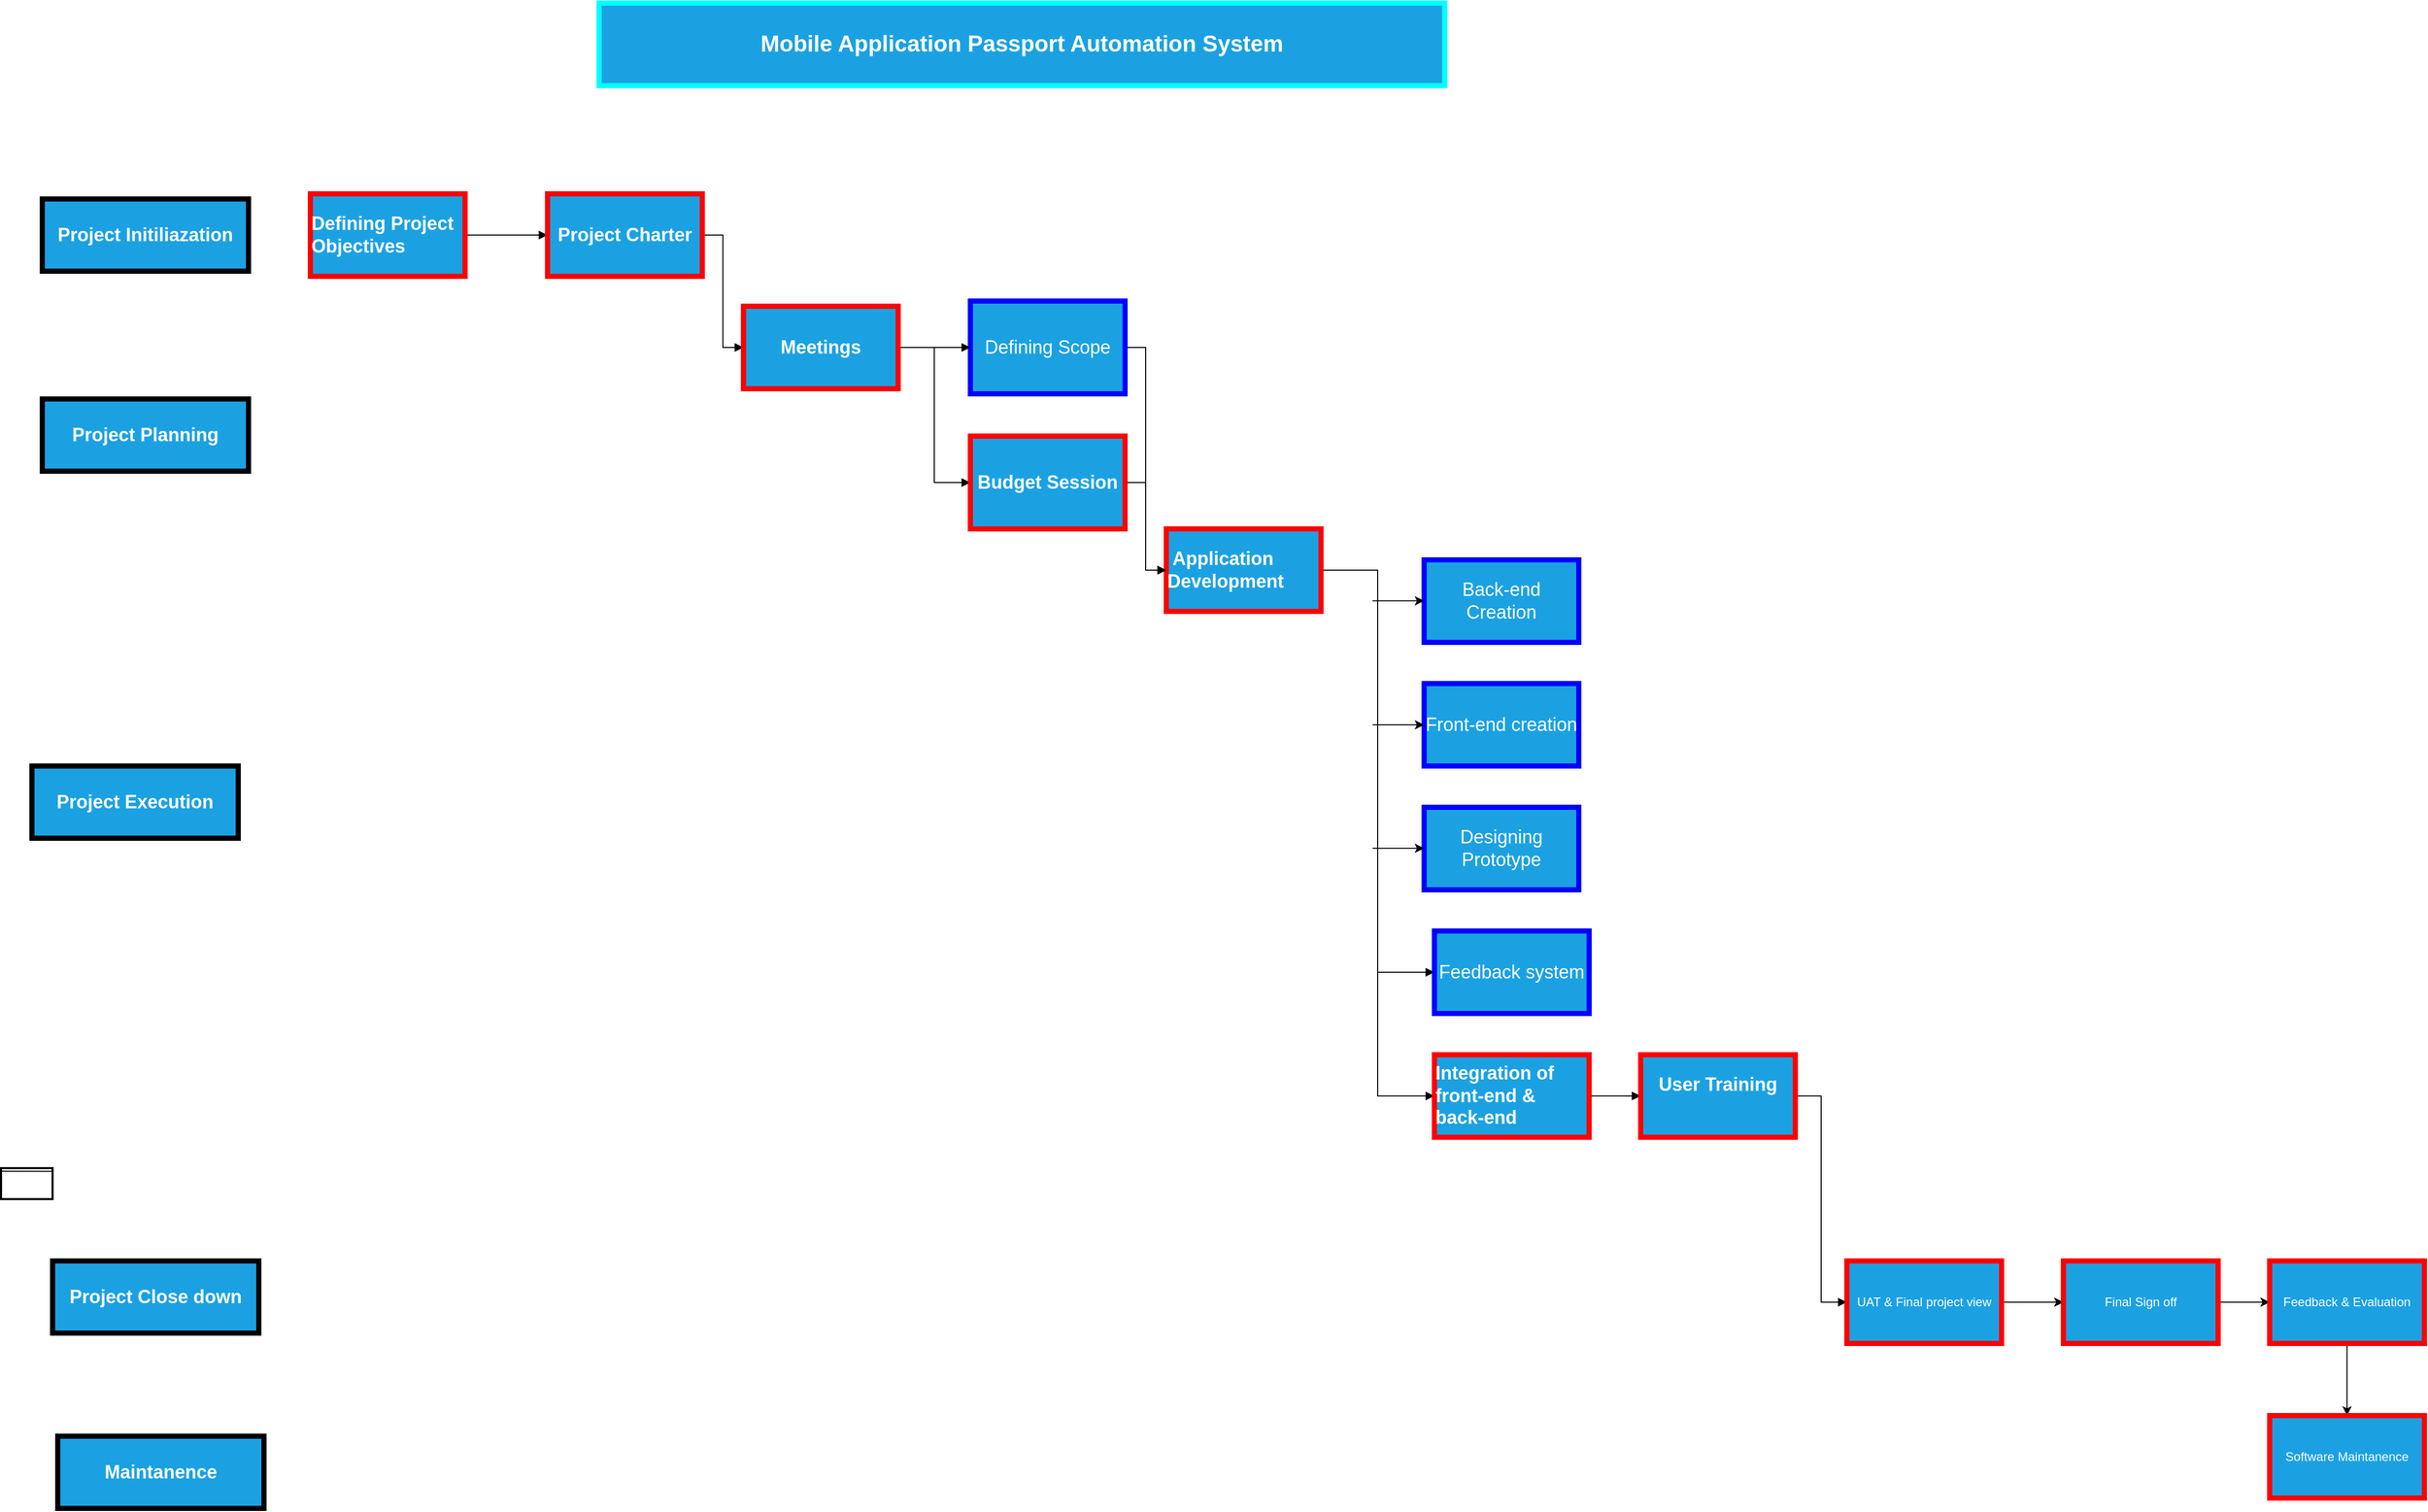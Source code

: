 <mxfile version="22.1.2" type="device">
  <diagram id="6TuDyKd1yB-v-Oty1cXT" name="Page-1">
    <mxGraphModel dx="3183" dy="1380" grid="1" gridSize="10" guides="1" tooltips="1" connect="1" arrows="1" fold="1" page="1" pageScale="1" pageWidth="850" pageHeight="1100" math="0" shadow="0">
      <root>
        <mxCell id="0" />
        <mxCell id="1" parent="0" />
        <mxCell id="EmXWq6hltBO1vNTIZp0k-35" style="edgeStyle=orthogonalEdgeStyle;rounded=0;orthogonalLoop=1;jettySize=auto;html=1;exitX=1;exitY=0.5;exitDx=0;exitDy=0;endArrow=block;endFill=1;" parent="1" source="EmXWq6hltBO1vNTIZp0k-7" target="EmXWq6hltBO1vNTIZp0k-8" edge="1">
          <mxGeometry relative="1" as="geometry" />
        </mxCell>
        <mxCell id="EmXWq6hltBO1vNTIZp0k-7" value="&lt;div style=&quot;text-align: left&quot;&gt;&lt;font face=&quot;calibri, sans-serif&quot;&gt;&lt;span style=&quot;font-size: 18px;&quot;&gt;&lt;b&gt;Defining Project Objectives&lt;/b&gt;&lt;/span&gt;&lt;/font&gt;&lt;/div&gt;" style="rounded=1;whiteSpace=wrap;html=1;arcSize=0;fillColor=#1ba1e2;fontColor=#ffffff;strokeWidth=5;strokeColor=#FF0000;" parent="1" vertex="1">
          <mxGeometry x="-280" y="245" width="150" height="80" as="geometry" />
        </mxCell>
        <mxCell id="EmXWq6hltBO1vNTIZp0k-38" style="edgeStyle=orthogonalEdgeStyle;rounded=0;orthogonalLoop=1;jettySize=auto;html=1;exitX=1;exitY=0.5;exitDx=0;exitDy=0;endArrow=block;endFill=1;entryX=0;entryY=0.5;entryDx=0;entryDy=0;" parent="1" source="EmXWq6hltBO1vNTIZp0k-8" target="EmXWq6hltBO1vNTIZp0k-37" edge="1">
          <mxGeometry relative="1" as="geometry" />
        </mxCell>
        <mxCell id="EmXWq6hltBO1vNTIZp0k-8" value="&lt;div style=&quot;text-align: left&quot;&gt;&lt;/div&gt;&lt;div style=&quot;text-align: left;&quot;&gt;&lt;span style=&quot;background-color: initial; font-size: 18px;&quot;&gt;&lt;font face=&quot;calibri, sans-serif&quot;&gt;&lt;b&gt;Project Charter&lt;/b&gt;&lt;/font&gt;&lt;/span&gt;&lt;/div&gt;" style="rounded=1;whiteSpace=wrap;html=1;arcSize=0;fillColor=#1ba1e2;fontColor=#ffffff;strokeWidth=5;strokeColor=#FF0000;" parent="1" vertex="1">
          <mxGeometry x="-50" y="245" width="150" height="80" as="geometry" />
        </mxCell>
        <mxCell id="EmXWq6hltBO1vNTIZp0k-45" style="edgeStyle=orthogonalEdgeStyle;rounded=0;orthogonalLoop=1;jettySize=auto;html=1;exitX=1;exitY=0.5;exitDx=0;exitDy=0;entryX=0;entryY=0.5;entryDx=0;entryDy=0;endArrow=block;endFill=1;" parent="1" source="EmXWq6hltBO1vNTIZp0k-13" target="EmXWq6hltBO1vNTIZp0k-17" edge="1">
          <mxGeometry relative="1" as="geometry" />
        </mxCell>
        <mxCell id="EmXWq6hltBO1vNTIZp0k-13" value="&lt;div&gt;&lt;/div&gt;&lt;font face=&quot;calibri, sans-serif&quot; style=&quot;font-size: 18px&quot;&gt;Defining Scope&lt;br&gt;&lt;/font&gt;" style="rounded=1;whiteSpace=wrap;html=1;arcSize=0;fillColor=#1ba1e2;fontColor=#ffffff;align=center;strokeWidth=5;strokeColor=#0000FF;" parent="1" vertex="1">
          <mxGeometry x="360" y="349" width="150" height="90" as="geometry" />
        </mxCell>
        <mxCell id="EmXWq6hltBO1vNTIZp0k-47" style="edgeStyle=orthogonalEdgeStyle;rounded=0;orthogonalLoop=1;jettySize=auto;html=1;exitX=1;exitY=0.5;exitDx=0;exitDy=0;entryX=0;entryY=0.5;entryDx=0;entryDy=0;endArrow=block;endFill=1;" parent="1" source="EmXWq6hltBO1vNTIZp0k-17" target="EmXWq6hltBO1vNTIZp0k-18" edge="1">
          <mxGeometry relative="1" as="geometry" />
        </mxCell>
        <mxCell id="EmXWq6hltBO1vNTIZp0k-49" style="edgeStyle=orthogonalEdgeStyle;rounded=0;orthogonalLoop=1;jettySize=auto;html=1;exitX=1;exitY=0.5;exitDx=0;exitDy=0;entryX=0;entryY=0.5;entryDx=0;entryDy=0;endArrow=block;endFill=1;" parent="1" source="EmXWq6hltBO1vNTIZp0k-17" target="EmXWq6hltBO1vNTIZp0k-20" edge="1">
          <mxGeometry relative="1" as="geometry" />
        </mxCell>
        <mxCell id="EmXWq6hltBO1vNTIZp0k-17" value="&lt;div style=&quot;text-align: left&quot;&gt;&lt;font face=&quot;calibri, sans-serif&quot;&gt;&lt;span style=&quot;font-size: 18px&quot;&gt;&lt;b&gt;&amp;nbsp;Application Development&lt;/b&gt;&lt;/span&gt;&lt;/font&gt;&lt;/div&gt;" style="rounded=1;whiteSpace=wrap;html=1;arcSize=0;fillColor=#1ba1e2;fontColor=#ffffff;strokeWidth=5;strokeColor=#FF0000;" parent="1" vertex="1">
          <mxGeometry x="550" y="570" width="150" height="80" as="geometry" />
        </mxCell>
        <mxCell id="EmXWq6hltBO1vNTIZp0k-18" value="&lt;div&gt;&lt;/div&gt;&lt;font face=&quot;calibri, sans-serif&quot; style=&quot;font-size: 18px&quot;&gt;Feedback system&lt;br&gt;&lt;/font&gt;" style="rounded=1;whiteSpace=wrap;html=1;arcSize=0;fillColor=#1ba1e2;fontColor=#ffffff;align=center;strokeWidth=5;strokeColor=#0000FF;" parent="1" vertex="1">
          <mxGeometry x="810" y="960" width="150" height="80" as="geometry" />
        </mxCell>
        <mxCell id="EmXWq6hltBO1vNTIZp0k-52" style="edgeStyle=orthogonalEdgeStyle;rounded=0;orthogonalLoop=1;jettySize=auto;html=1;exitX=1;exitY=0.5;exitDx=0;exitDy=0;entryX=0;entryY=0.5;entryDx=0;entryDy=0;endArrow=block;endFill=1;" parent="1" source="EmXWq6hltBO1vNTIZp0k-20" target="EmXWq6hltBO1vNTIZp0k-51" edge="1">
          <mxGeometry relative="1" as="geometry" />
        </mxCell>
        <mxCell id="EmXWq6hltBO1vNTIZp0k-20" value="&lt;div style=&quot;text-align: left&quot;&gt;&lt;font face=&quot;calibri, sans-serif&quot;&gt;&lt;span style=&quot;font-size: 18px;&quot;&gt;&lt;b&gt;Integration of front-end &amp;amp; back-end&lt;/b&gt;&lt;/span&gt;&lt;/font&gt;&lt;/div&gt;" style="rounded=1;whiteSpace=wrap;html=1;arcSize=0;fillColor=#1ba1e2;fontColor=#ffffff;strokeWidth=5;strokeColor=#FF0000;" parent="1" vertex="1">
          <mxGeometry x="810" y="1080" width="150" height="80" as="geometry" />
        </mxCell>
        <mxCell id="EmXWq6hltBO1vNTIZp0k-33" value="&lt;div style=&quot;text-align: left&quot;&gt;&lt;font face=&quot;calibri, sans-serif&quot;&gt;&lt;span style=&quot;font-size: 18px;&quot;&gt;&lt;b&gt;Maintanence&lt;/b&gt;&lt;/span&gt;&lt;/font&gt;&lt;/div&gt;" style="shape=parallelogram;html=1;strokeWidth=5;perimeter=parallelogramPerimeter;whiteSpace=wrap;rounded=1;arcSize=0;size=0;fillColor=#1ba1e2;fontColor=#ffffff;" parent="1" vertex="1">
          <mxGeometry x="-525" y="1450" width="200" height="70" as="geometry" />
        </mxCell>
        <mxCell id="EmXWq6hltBO1vNTIZp0k-34" value="&lt;div style=&quot;text-align: left&quot;&gt;&lt;font face=&quot;calibri, sans-serif&quot;&gt;&lt;span style=&quot;font-size: 18px;&quot;&gt;&lt;b&gt;Project Initiliazation&lt;/b&gt;&lt;/span&gt;&lt;/font&gt;&lt;/div&gt;" style="shape=parallelogram;html=1;strokeWidth=5;perimeter=parallelogramPerimeter;whiteSpace=wrap;rounded=1;arcSize=0;size=0;fillColor=#1ba1e2;fontColor=#ffffff;" parent="1" vertex="1">
          <mxGeometry x="-540" y="250" width="200" height="70" as="geometry" />
        </mxCell>
        <mxCell id="EmXWq6hltBO1vNTIZp0k-36" value="&lt;div style=&quot;text-align: left&quot;&gt;&lt;div&gt;&lt;font face=&quot;calibri, sans-serif&quot;&gt;&lt;span style=&quot;font-size: 18px;&quot;&gt;&lt;b&gt;Project Planning&lt;/b&gt;&lt;/span&gt;&lt;/font&gt;&lt;/div&gt;&lt;/div&gt;" style="shape=parallelogram;html=1;strokeWidth=5;perimeter=parallelogramPerimeter;whiteSpace=wrap;rounded=1;arcSize=0;size=0;fillColor=#1ba1e2;fontColor=#ffffff;" parent="1" vertex="1">
          <mxGeometry x="-540" y="444" width="200" height="70" as="geometry" />
        </mxCell>
        <mxCell id="EmXWq6hltBO1vNTIZp0k-40" style="edgeStyle=orthogonalEdgeStyle;rounded=0;orthogonalLoop=1;jettySize=auto;html=1;exitX=1;exitY=0.5;exitDx=0;exitDy=0;entryX=0;entryY=0.5;entryDx=0;entryDy=0;endArrow=block;endFill=1;" parent="1" source="EmXWq6hltBO1vNTIZp0k-37" target="EmXWq6hltBO1vNTIZp0k-13" edge="1">
          <mxGeometry relative="1" as="geometry" />
        </mxCell>
        <mxCell id="EmXWq6hltBO1vNTIZp0k-41" style="edgeStyle=orthogonalEdgeStyle;rounded=0;orthogonalLoop=1;jettySize=auto;html=1;exitX=1;exitY=0.5;exitDx=0;exitDy=0;entryX=0;entryY=0.5;entryDx=0;entryDy=0;endArrow=block;endFill=1;" parent="1" source="EmXWq6hltBO1vNTIZp0k-37" target="EmXWq6hltBO1vNTIZp0k-39" edge="1">
          <mxGeometry relative="1" as="geometry" />
        </mxCell>
        <mxCell id="EmXWq6hltBO1vNTIZp0k-37" value="&lt;div style=&quot;text-align: left&quot;&gt;&lt;font face=&quot;calibri, sans-serif&quot;&gt;&lt;span style=&quot;font-size: 18px;&quot;&gt;&lt;b&gt;Meetings&lt;/b&gt;&lt;/span&gt;&lt;/font&gt;&lt;/div&gt;" style="rounded=1;whiteSpace=wrap;html=1;arcSize=0;fillColor=#1ba1e2;fontColor=#ffffff;strokeWidth=5;strokeColor=#FF0000;" parent="1" vertex="1">
          <mxGeometry x="140" y="354" width="150" height="80" as="geometry" />
        </mxCell>
        <mxCell id="EmXWq6hltBO1vNTIZp0k-44" style="edgeStyle=orthogonalEdgeStyle;rounded=0;orthogonalLoop=1;jettySize=auto;html=1;exitX=1;exitY=0.5;exitDx=0;exitDy=0;entryX=0;entryY=0.5;entryDx=0;entryDy=0;endArrow=block;endFill=1;" parent="1" source="EmXWq6hltBO1vNTIZp0k-39" target="EmXWq6hltBO1vNTIZp0k-17" edge="1">
          <mxGeometry relative="1" as="geometry" />
        </mxCell>
        <mxCell id="EmXWq6hltBO1vNTIZp0k-39" value="&lt;div&gt;&lt;/div&gt;&lt;font face=&quot;calibri, sans-serif&quot; style=&quot;font-size: 18px&quot;&gt;&lt;b&gt;Budget Session&lt;/b&gt;&lt;br&gt;&lt;/font&gt;" style="rounded=1;whiteSpace=wrap;html=1;arcSize=0;fillColor=#1ba1e2;fontColor=#ffffff;align=center;strokeWidth=5;strokeColor=#FF0000;" parent="1" vertex="1">
          <mxGeometry x="360" y="480" width="150" height="90" as="geometry" />
        </mxCell>
        <mxCell id="EmXWq6hltBO1vNTIZp0k-42" value="&lt;div style=&quot;text-align: left&quot;&gt;&lt;div&gt;&lt;font face=&quot;calibri, sans-serif&quot;&gt;&lt;span style=&quot;font-size: 18px;&quot;&gt;&lt;b&gt;Project Execution&lt;/b&gt;&lt;/span&gt;&lt;/font&gt;&lt;/div&gt;&lt;/div&gt;" style="shape=parallelogram;html=1;strokeWidth=5;perimeter=parallelogramPerimeter;whiteSpace=wrap;rounded=1;arcSize=0;size=0;fillColor=#1ba1e2;fontColor=#ffffff;" parent="1" vertex="1">
          <mxGeometry x="-550" y="800" width="200" height="70" as="geometry" />
        </mxCell>
        <mxCell id="EmXWq6hltBO1vNTIZp0k-50" value="&lt;div style=&quot;text-align: left&quot;&gt;&lt;font face=&quot;calibri, sans-serif&quot;&gt;&lt;span style=&quot;font-size: 18px;&quot;&gt;&lt;b&gt;Project Close down&lt;/b&gt;&lt;/span&gt;&lt;/font&gt;&lt;/div&gt;" style="shape=parallelogram;html=1;strokeWidth=5;perimeter=parallelogramPerimeter;whiteSpace=wrap;rounded=1;arcSize=0;size=0;fillColor=#1ba1e2;fontColor=#ffffff;" parent="1" vertex="1">
          <mxGeometry x="-530" y="1280" width="200" height="70" as="geometry" />
        </mxCell>
        <mxCell id="EmXWq6hltBO1vNTIZp0k-57" style="edgeStyle=orthogonalEdgeStyle;rounded=0;orthogonalLoop=1;jettySize=auto;html=1;exitX=1;exitY=0.5;exitDx=0;exitDy=0;entryX=0;entryY=0.5;entryDx=0;entryDy=0;endArrow=block;endFill=1;" parent="1" source="EmXWq6hltBO1vNTIZp0k-51" target="EmXWq6hltBO1vNTIZp0k-55" edge="1">
          <mxGeometry relative="1" as="geometry" />
        </mxCell>
        <mxCell id="EmXWq6hltBO1vNTIZp0k-51" value="&lt;div&gt;&lt;font face=&quot;calibri, sans-serif&quot;&gt;&lt;span style=&quot;font-size: 18px;&quot;&gt;&lt;b&gt;User Training&lt;/b&gt;&lt;/span&gt;&lt;/font&gt;&lt;/div&gt;&lt;font face=&quot;calibri, sans-serif&quot; style=&quot;font-size: 18px&quot;&gt;&lt;br&gt;&lt;/font&gt;" style="rounded=1;whiteSpace=wrap;html=1;arcSize=0;fillColor=#1ba1e2;fontColor=#ffffff;align=center;strokeWidth=5;strokeColor=#FF0000;" parent="1" vertex="1">
          <mxGeometry x="1010" y="1080" width="150" height="80" as="geometry" />
        </mxCell>
        <mxCell id="ClVNMsGDq24odf_26x4K-15" style="edgeStyle=orthogonalEdgeStyle;rounded=0;orthogonalLoop=1;jettySize=auto;html=1;entryX=0;entryY=0.5;entryDx=0;entryDy=0;" edge="1" parent="1" source="EmXWq6hltBO1vNTIZp0k-55" target="ClVNMsGDq24odf_26x4K-10">
          <mxGeometry relative="1" as="geometry" />
        </mxCell>
        <mxCell id="EmXWq6hltBO1vNTIZp0k-55" value="UAT &amp;amp; Final project view" style="rounded=1;whiteSpace=wrap;html=1;arcSize=0;fillColor=#1ba1e2;fontColor=#ffffff;align=center;strokeWidth=5;strokeColor=#FF0000;" parent="1" vertex="1">
          <mxGeometry x="1210" y="1280" width="150" height="80" as="geometry" />
        </mxCell>
        <mxCell id="EmXWq6hltBO1vNTIZp0k-58" value="" style="rounded=0;whiteSpace=wrap;html=1;strokeWidth=2;fillColor=none;" parent="1" vertex="1">
          <mxGeometry x="-580" y="1190" width="50" height="30" as="geometry" />
        </mxCell>
        <mxCell id="EmXWq6hltBO1vNTIZp0k-60" value="" style="endArrow=none;html=1;exitX=0.002;exitY=0.099;exitDx=0;exitDy=0;exitPerimeter=0;entryX=1;entryY=0.103;entryDx=0;entryDy=0;entryPerimeter=0;" parent="1" source="EmXWq6hltBO1vNTIZp0k-58" target="EmXWq6hltBO1vNTIZp0k-58" edge="1">
          <mxGeometry width="50" height="50" relative="1" as="geometry">
            <mxPoint x="-450" y="130" as="sourcePoint" />
            <mxPoint x="-400" y="80" as="targetPoint" />
          </mxGeometry>
        </mxCell>
        <mxCell id="EmXWq6hltBO1vNTIZp0k-61" value="&lt;p class=&quot;MsoNormal&quot; align=&quot;center&quot; style=&quot;font-size: 22px&quot;&gt;&lt;b&gt;&lt;span style=&quot;font-family: &amp;#34;calibri&amp;#34; , sans-serif&quot;&gt;Mobile Application Passport Automation Syste&lt;/span&gt;&lt;/b&gt;&lt;b&gt;&lt;span style=&quot;font-family: &amp;#34;calibri&amp;#34; , sans-serif&quot;&gt;m&lt;/span&gt;&lt;/b&gt;&lt;span style=&quot;font-family: &amp;#34;calibri&amp;#34; , sans-serif&quot;&gt;&lt;/span&gt;&lt;/p&gt;" style="rounded=1;whiteSpace=wrap;html=1;arcSize=0;fillColor=#1ba1e2;fontColor=#ffffff;strokeColor=#00FFFF;strokeWidth=5;" parent="1" vertex="1">
          <mxGeometry y="60" width="820" height="80" as="geometry" />
        </mxCell>
        <mxCell id="ClVNMsGDq24odf_26x4K-3" value="&lt;div&gt;&lt;/div&gt;&lt;font face=&quot;calibri, sans-serif&quot; style=&quot;font-size: 18px&quot;&gt;Designing Prototype&lt;br&gt;&lt;/font&gt;" style="rounded=1;whiteSpace=wrap;html=1;arcSize=0;fillColor=#1ba1e2;fontColor=#ffffff;align=center;strokeWidth=5;strokeColor=#0000FF;" vertex="1" parent="1">
          <mxGeometry x="800" y="840" width="150" height="80" as="geometry" />
        </mxCell>
        <mxCell id="ClVNMsGDq24odf_26x4K-4" value="&lt;div&gt;&lt;/div&gt;&lt;font face=&quot;calibri, sans-serif&quot; style=&quot;font-size: 18px&quot;&gt;Back-end Creation&lt;br&gt;&lt;/font&gt;" style="rounded=1;whiteSpace=wrap;html=1;arcSize=0;fillColor=#1ba1e2;fontColor=#ffffff;align=center;strokeWidth=5;strokeColor=#0000FF;" vertex="1" parent="1">
          <mxGeometry x="800" y="600" width="150" height="80" as="geometry" />
        </mxCell>
        <mxCell id="ClVNMsGDq24odf_26x4K-5" value="&lt;div&gt;&lt;/div&gt;&lt;font face=&quot;calibri, sans-serif&quot; style=&quot;font-size: 18px&quot;&gt;Front-end creation&lt;br&gt;&lt;/font&gt;" style="rounded=1;whiteSpace=wrap;html=1;arcSize=0;fillColor=#1ba1e2;fontColor=#ffffff;align=center;strokeWidth=5;strokeColor=#0000FF;" vertex="1" parent="1">
          <mxGeometry x="800" y="720" width="150" height="80" as="geometry" />
        </mxCell>
        <mxCell id="ClVNMsGDq24odf_26x4K-16" style="edgeStyle=orthogonalEdgeStyle;rounded=0;orthogonalLoop=1;jettySize=auto;html=1;entryX=0;entryY=0.5;entryDx=0;entryDy=0;" edge="1" parent="1" source="ClVNMsGDq24odf_26x4K-10" target="ClVNMsGDq24odf_26x4K-11">
          <mxGeometry relative="1" as="geometry" />
        </mxCell>
        <mxCell id="ClVNMsGDq24odf_26x4K-10" value="Final Sign off" style="rounded=1;whiteSpace=wrap;html=1;arcSize=0;fillColor=#1ba1e2;fontColor=#ffffff;align=center;strokeWidth=5;strokeColor=#FF0000;" vertex="1" parent="1">
          <mxGeometry x="1420" y="1280" width="150" height="80" as="geometry" />
        </mxCell>
        <mxCell id="ClVNMsGDq24odf_26x4K-17" style="edgeStyle=orthogonalEdgeStyle;rounded=0;orthogonalLoop=1;jettySize=auto;html=1;" edge="1" parent="1" source="ClVNMsGDq24odf_26x4K-11" target="ClVNMsGDq24odf_26x4K-12">
          <mxGeometry relative="1" as="geometry" />
        </mxCell>
        <mxCell id="ClVNMsGDq24odf_26x4K-11" value="Feedback &amp;amp; Evaluation" style="rounded=1;whiteSpace=wrap;html=1;arcSize=0;fillColor=#1ba1e2;fontColor=#ffffff;align=center;strokeWidth=5;strokeColor=#FF0000;" vertex="1" parent="1">
          <mxGeometry x="1620" y="1280" width="150" height="80" as="geometry" />
        </mxCell>
        <mxCell id="ClVNMsGDq24odf_26x4K-12" value="Software Maintanence" style="rounded=1;whiteSpace=wrap;html=1;arcSize=0;fillColor=#1ba1e2;fontColor=#ffffff;align=center;strokeWidth=5;strokeColor=#FF0000;" vertex="1" parent="1">
          <mxGeometry x="1620" y="1430" width="150" height="80" as="geometry" />
        </mxCell>
        <mxCell id="ClVNMsGDq24odf_26x4K-18" value="" style="endArrow=classic;html=1;rounded=0;" edge="1" parent="1">
          <mxGeometry width="50" height="50" relative="1" as="geometry">
            <mxPoint x="750" y="760" as="sourcePoint" />
            <mxPoint x="800" y="760" as="targetPoint" />
          </mxGeometry>
        </mxCell>
        <mxCell id="ClVNMsGDq24odf_26x4K-19" value="" style="endArrow=classic;html=1;rounded=0;" edge="1" parent="1">
          <mxGeometry width="50" height="50" relative="1" as="geometry">
            <mxPoint x="750" y="639.76" as="sourcePoint" />
            <mxPoint x="800" y="639.76" as="targetPoint" />
          </mxGeometry>
        </mxCell>
        <mxCell id="ClVNMsGDq24odf_26x4K-20" value="" style="endArrow=classic;html=1;rounded=0;" edge="1" parent="1">
          <mxGeometry width="50" height="50" relative="1" as="geometry">
            <mxPoint x="750" y="879.76" as="sourcePoint" />
            <mxPoint x="800" y="879.76" as="targetPoint" />
          </mxGeometry>
        </mxCell>
      </root>
    </mxGraphModel>
  </diagram>
</mxfile>
